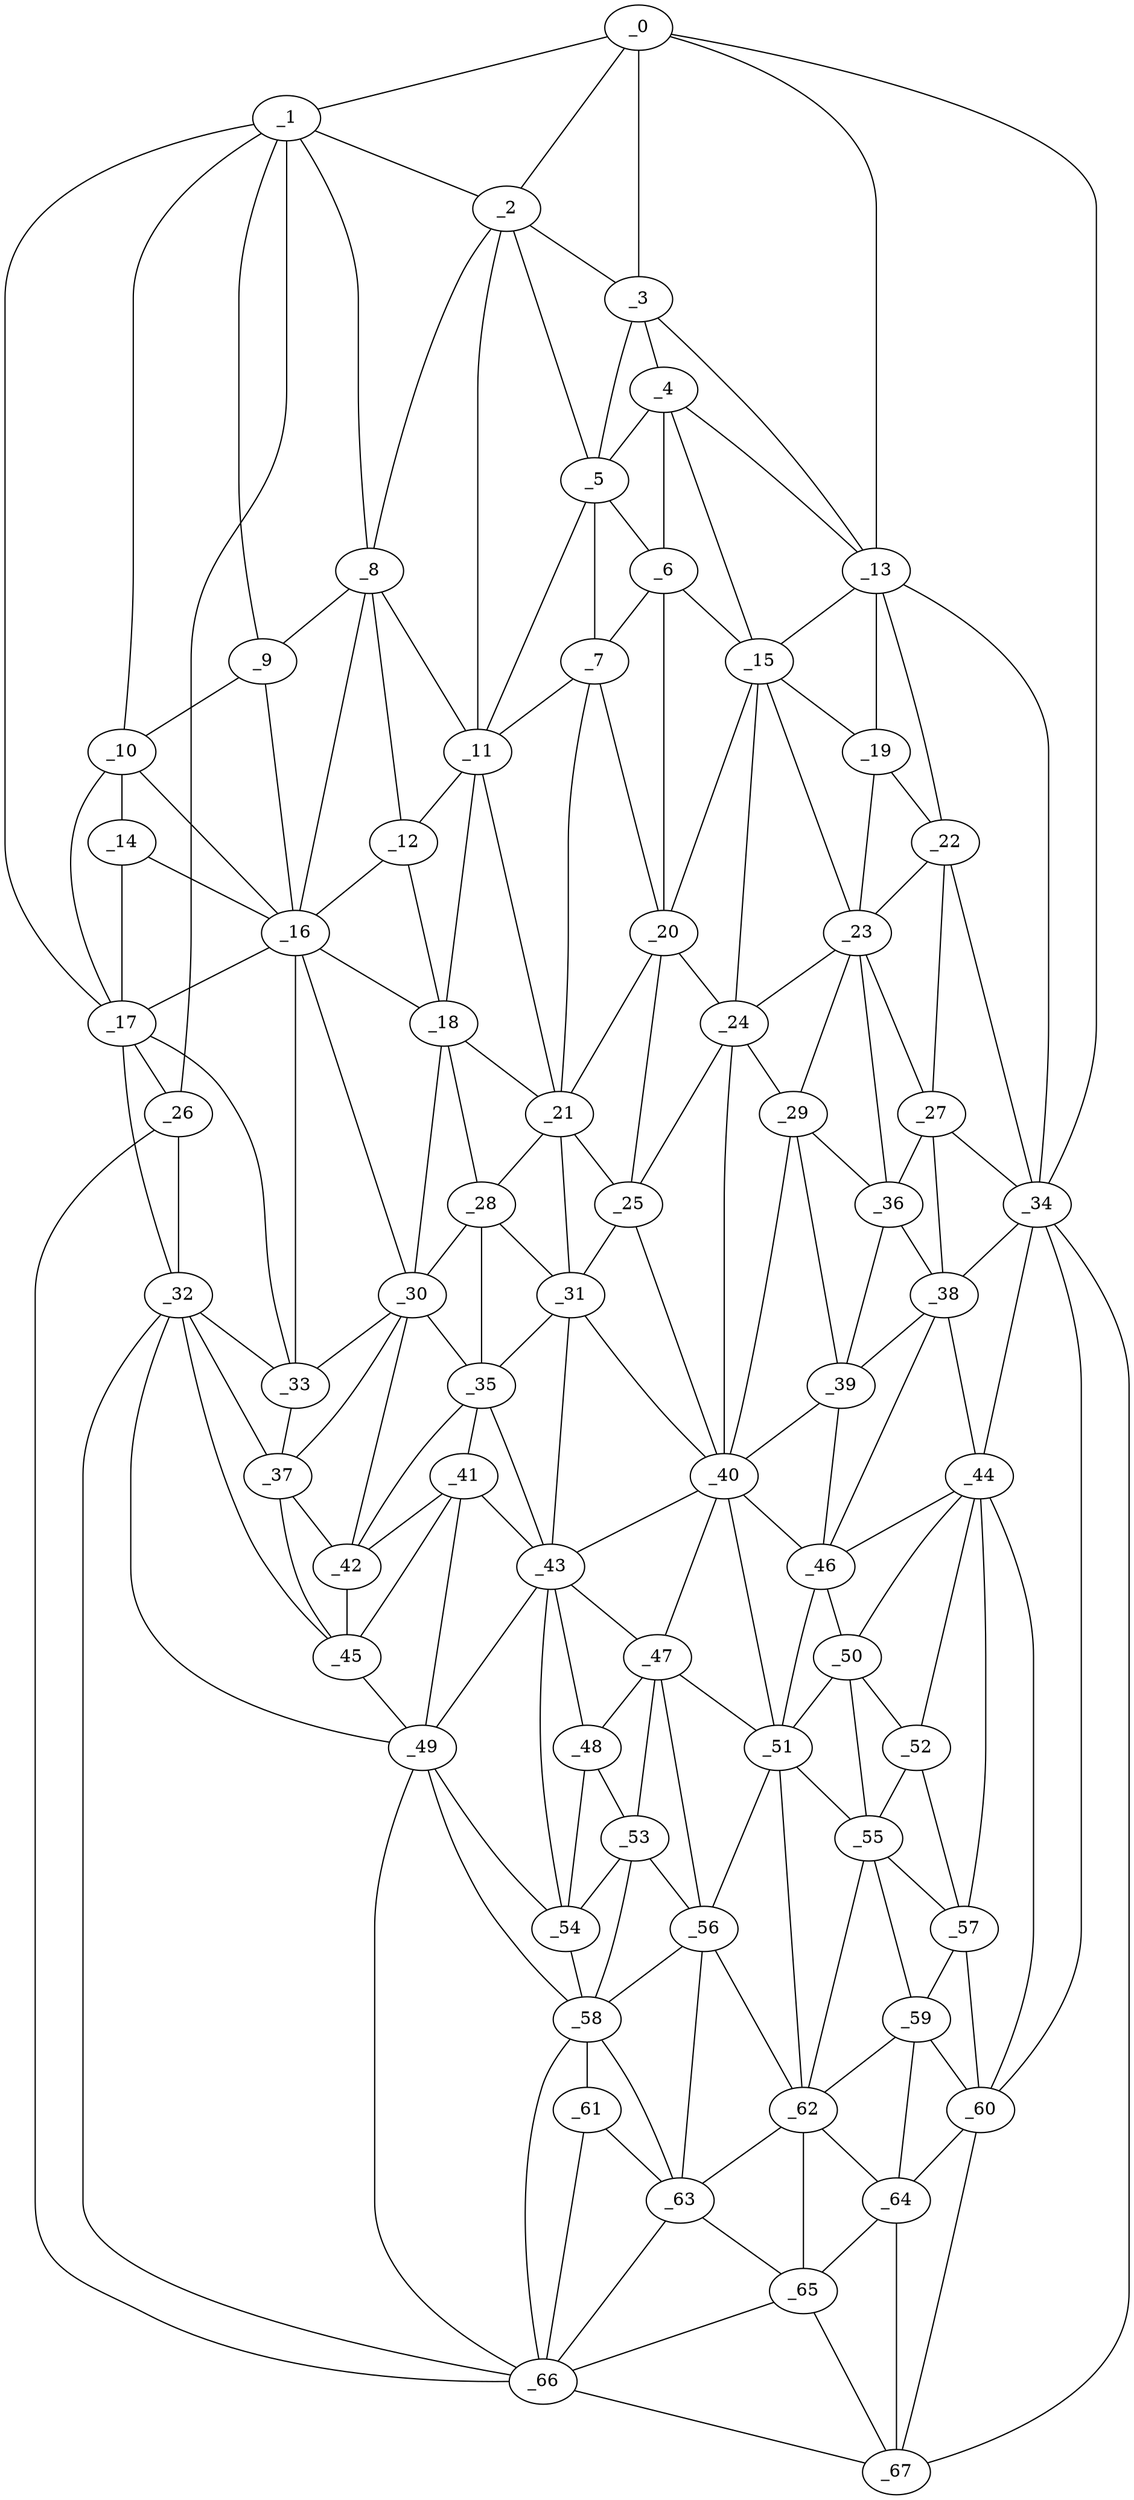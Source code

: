 graph "obj31__120.gxl" {
	_0	 [x=7,
		y=43];
	_1	 [x=7,
		y=101];
	_0 -- _1	 [valence=1];
	_2	 [x=19,
		y=53];
	_0 -- _2	 [valence=2];
	_3	 [x=22,
		y=41];
	_0 -- _3	 [valence=1];
	_13	 [x=43,
		y=26];
	_0 -- _13	 [valence=1];
	_34	 [x=72,
		y=11];
	_0 -- _34	 [valence=1];
	_1 -- _2	 [valence=1];
	_8	 [x=37,
		y=86];
	_1 -- _8	 [valence=2];
	_9	 [x=37,
		y=91];
	_1 -- _9	 [valence=2];
	_10	 [x=38,
		y=94];
	_1 -- _10	 [valence=1];
	_17	 [x=45,
		y=100];
	_1 -- _17	 [valence=2];
	_26	 [x=62,
		y=115];
	_1 -- _26	 [valence=1];
	_2 -- _3	 [valence=2];
	_5	 [x=31,
		y=55];
	_2 -- _5	 [valence=1];
	_2 -- _8	 [valence=2];
	_11	 [x=39,
		y=72];
	_2 -- _11	 [valence=2];
	_4	 [x=30,
		y=41];
	_3 -- _4	 [valence=2];
	_3 -- _5	 [valence=2];
	_3 -- _13	 [valence=2];
	_4 -- _5	 [valence=2];
	_6	 [x=35,
		y=44];
	_4 -- _6	 [valence=1];
	_4 -- _13	 [valence=2];
	_15	 [x=44,
		y=40];
	_4 -- _15	 [valence=2];
	_5 -- _6	 [valence=2];
	_7	 [x=36,
		y=56];
	_5 -- _7	 [valence=2];
	_5 -- _11	 [valence=1];
	_6 -- _7	 [valence=2];
	_6 -- _15	 [valence=2];
	_20	 [x=48,
		y=55];
	_6 -- _20	 [valence=2];
	_7 -- _11	 [valence=2];
	_7 -- _20	 [valence=1];
	_21	 [x=48,
		y=64];
	_7 -- _21	 [valence=2];
	_8 -- _9	 [valence=2];
	_8 -- _11	 [valence=1];
	_12	 [x=42,
		y=79];
	_8 -- _12	 [valence=2];
	_16	 [x=45,
		y=88];
	_8 -- _16	 [valence=1];
	_9 -- _10	 [valence=2];
	_9 -- _16	 [valence=2];
	_14	 [x=43,
		y=96];
	_10 -- _14	 [valence=2];
	_10 -- _16	 [valence=2];
	_10 -- _17	 [valence=2];
	_11 -- _12	 [valence=2];
	_18	 [x=46,
		y=74];
	_11 -- _18	 [valence=2];
	_11 -- _21	 [valence=1];
	_12 -- _16	 [valence=2];
	_12 -- _18	 [valence=2];
	_13 -- _15	 [valence=2];
	_19	 [x=47,
		y=25];
	_13 -- _19	 [valence=2];
	_22	 [x=57,
		y=19];
	_13 -- _22	 [valence=2];
	_13 -- _34	 [valence=2];
	_14 -- _16	 [valence=2];
	_14 -- _17	 [valence=1];
	_15 -- _19	 [valence=2];
	_15 -- _20	 [valence=1];
	_23	 [x=62,
		y=25];
	_15 -- _23	 [valence=2];
	_24	 [x=62,
		y=47];
	_15 -- _24	 [valence=2];
	_16 -- _17	 [valence=2];
	_16 -- _18	 [valence=1];
	_30	 [x=68,
		y=83];
	_16 -- _30	 [valence=1];
	_33	 [x=71,
		y=97];
	_16 -- _33	 [valence=2];
	_17 -- _26	 [valence=1];
	_32	 [x=70,
		y=104];
	_17 -- _32	 [valence=2];
	_17 -- _33	 [valence=1];
	_18 -- _21	 [valence=2];
	_28	 [x=67,
		y=76];
	_18 -- _28	 [valence=2];
	_18 -- _30	 [valence=1];
	_19 -- _22	 [valence=2];
	_19 -- _23	 [valence=2];
	_20 -- _21	 [valence=1];
	_20 -- _24	 [valence=1];
	_25	 [x=62,
		y=58];
	_20 -- _25	 [valence=2];
	_21 -- _25	 [valence=1];
	_21 -- _28	 [valence=2];
	_31	 [x=69,
		y=67];
	_21 -- _31	 [valence=2];
	_22 -- _23	 [valence=2];
	_27	 [x=66,
		y=17];
	_22 -- _27	 [valence=2];
	_22 -- _34	 [valence=1];
	_23 -- _24	 [valence=1];
	_23 -- _27	 [valence=1];
	_29	 [x=68,
		y=41];
	_23 -- _29	 [valence=2];
	_36	 [x=75,
		y=28];
	_23 -- _36	 [valence=1];
	_24 -- _25	 [valence=2];
	_24 -- _29	 [valence=2];
	_40	 [x=79,
		y=54];
	_24 -- _40	 [valence=2];
	_25 -- _31	 [valence=2];
	_25 -- _40	 [valence=2];
	_26 -- _32	 [valence=2];
	_66	 [x=123,
		y=79];
	_26 -- _66	 [valence=1];
	_27 -- _34	 [valence=1];
	_27 -- _36	 [valence=1];
	_38	 [x=79,
		y=22];
	_27 -- _38	 [valence=2];
	_28 -- _30	 [valence=2];
	_28 -- _31	 [valence=2];
	_35	 [x=73,
		y=76];
	_28 -- _35	 [valence=1];
	_29 -- _36	 [valence=2];
	_39	 [x=79,
		y=32];
	_29 -- _39	 [valence=1];
	_29 -- _40	 [valence=2];
	_30 -- _33	 [valence=2];
	_30 -- _35	 [valence=2];
	_37	 [x=76,
		y=94];
	_30 -- _37	 [valence=2];
	_42	 [x=79,
		y=88];
	_30 -- _42	 [valence=1];
	_31 -- _35	 [valence=2];
	_31 -- _40	 [valence=2];
	_43	 [x=82,
		y=71];
	_31 -- _43	 [valence=2];
	_32 -- _33	 [valence=2];
	_32 -- _37	 [valence=1];
	_45	 [x=85,
		y=89];
	_32 -- _45	 [valence=2];
	_49	 [x=91,
		y=86];
	_32 -- _49	 [valence=2];
	_32 -- _66	 [valence=2];
	_33 -- _37	 [valence=2];
	_34 -- _38	 [valence=2];
	_44	 [x=85,
		y=17];
	_34 -- _44	 [valence=1];
	_60	 [x=111,
		y=20];
	_34 -- _60	 [valence=2];
	_67	 [x=125,
		y=22];
	_34 -- _67	 [valence=1];
	_41	 [x=79,
		y=77];
	_35 -- _41	 [valence=1];
	_35 -- _42	 [valence=2];
	_35 -- _43	 [valence=2];
	_36 -- _38	 [valence=2];
	_36 -- _39	 [valence=1];
	_37 -- _42	 [valence=2];
	_37 -- _45	 [valence=2];
	_38 -- _39	 [valence=1];
	_38 -- _44	 [valence=1];
	_46	 [x=87,
		y=32];
	_38 -- _46	 [valence=2];
	_39 -- _40	 [valence=2];
	_39 -- _46	 [valence=2];
	_40 -- _43	 [valence=2];
	_40 -- _46	 [valence=1];
	_47	 [x=87,
		y=57];
	_40 -- _47	 [valence=2];
	_51	 [x=96,
		y=43];
	_40 -- _51	 [valence=2];
	_41 -- _42	 [valence=2];
	_41 -- _43	 [valence=2];
	_41 -- _45	 [valence=2];
	_41 -- _49	 [valence=2];
	_42 -- _45	 [valence=2];
	_43 -- _47	 [valence=2];
	_48	 [x=88,
		y=68];
	_43 -- _48	 [valence=2];
	_43 -- _49	 [valence=2];
	_54	 [x=97,
		y=76];
	_43 -- _54	 [valence=2];
	_44 -- _46	 [valence=2];
	_50	 [x=92,
		y=31];
	_44 -- _50	 [valence=2];
	_52	 [x=97,
		y=25];
	_44 -- _52	 [valence=1];
	_57	 [x=105,
		y=24];
	_44 -- _57	 [valence=2];
	_44 -- _60	 [valence=2];
	_45 -- _49	 [valence=1];
	_46 -- _50	 [valence=1];
	_46 -- _51	 [valence=2];
	_47 -- _48	 [valence=2];
	_47 -- _51	 [valence=2];
	_53	 [x=97,
		y=68];
	_47 -- _53	 [valence=2];
	_56	 [x=104,
		y=63];
	_47 -- _56	 [valence=2];
	_48 -- _53	 [valence=1];
	_48 -- _54	 [valence=1];
	_49 -- _54	 [valence=1];
	_58	 [x=106,
		y=77];
	_49 -- _58	 [valence=2];
	_49 -- _66	 [valence=1];
	_50 -- _51	 [valence=1];
	_50 -- _52	 [valence=1];
	_55	 [x=104,
		y=37];
	_50 -- _55	 [valence=2];
	_51 -- _55	 [valence=1];
	_51 -- _56	 [valence=1];
	_62	 [x=114,
		y=53];
	_51 -- _62	 [valence=2];
	_52 -- _55	 [valence=2];
	_52 -- _57	 [valence=2];
	_53 -- _54	 [valence=1];
	_53 -- _56	 [valence=1];
	_53 -- _58	 [valence=2];
	_54 -- _58	 [valence=2];
	_55 -- _57	 [valence=2];
	_59	 [x=108,
		y=35];
	_55 -- _59	 [valence=2];
	_55 -- _62	 [valence=1];
	_56 -- _58	 [valence=1];
	_56 -- _62	 [valence=1];
	_63	 [x=114,
		y=72];
	_56 -- _63	 [valence=2];
	_57 -- _59	 [valence=2];
	_57 -- _60	 [valence=1];
	_61	 [x=111,
		y=76];
	_58 -- _61	 [valence=2];
	_58 -- _63	 [valence=2];
	_58 -- _66	 [valence=2];
	_59 -- _60	 [valence=2];
	_59 -- _62	 [valence=2];
	_64	 [x=120,
		y=36];
	_59 -- _64	 [valence=1];
	_60 -- _64	 [valence=2];
	_60 -- _67	 [valence=1];
	_61 -- _63	 [valence=2];
	_61 -- _66	 [valence=1];
	_62 -- _63	 [valence=1];
	_62 -- _64	 [valence=2];
	_65	 [x=121,
		y=70];
	_62 -- _65	 [valence=2];
	_63 -- _65	 [valence=2];
	_63 -- _66	 [valence=1];
	_64 -- _65	 [valence=2];
	_64 -- _67	 [valence=2];
	_65 -- _66	 [valence=2];
	_65 -- _67	 [valence=1];
	_66 -- _67	 [valence=1];
}
